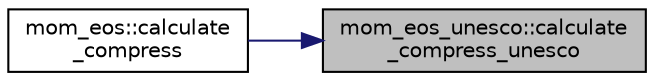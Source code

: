 digraph "mom_eos_unesco::calculate_compress_unesco"
{
 // INTERACTIVE_SVG=YES
 // LATEX_PDF_SIZE
  edge [fontname="Helvetica",fontsize="10",labelfontname="Helvetica",labelfontsize="10"];
  node [fontname="Helvetica",fontsize="10",shape=record];
  rankdir="RL";
  Node1 [label="mom_eos_unesco::calculate\l_compress_unesco",height=0.2,width=0.4,color="black", fillcolor="grey75", style="filled", fontcolor="black",tooltip="This subroutine computes the in situ density of sea water (rho) and the compressibility (drho/dp == C..."];
  Node1 -> Node2 [dir="back",color="midnightblue",fontsize="10",style="solid",fontname="Helvetica"];
  Node2 [label="mom_eos::calculate\l_compress",height=0.2,width=0.4,color="black", fillcolor="white", style="filled",URL="$namespacemom__eos.html#a14a3add75346358ce7d31d3b841a750d",tooltip="Calls the appropriate subroutine to calculate the density and compressibility for 1-D array inputs."];
}
